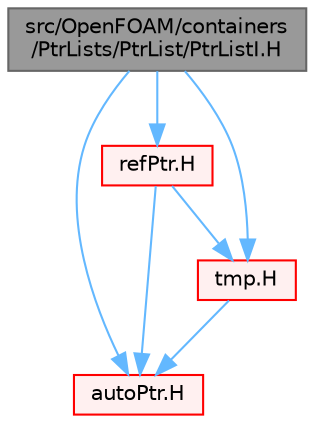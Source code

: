 digraph "src/OpenFOAM/containers/PtrLists/PtrList/PtrListI.H"
{
 // LATEX_PDF_SIZE
  bgcolor="transparent";
  edge [fontname=Helvetica,fontsize=10,labelfontname=Helvetica,labelfontsize=10];
  node [fontname=Helvetica,fontsize=10,shape=box,height=0.2,width=0.4];
  Node1 [id="Node000001",label="src/OpenFOAM/containers\l/PtrLists/PtrList/PtrListI.H",height=0.2,width=0.4,color="gray40", fillcolor="grey60", style="filled", fontcolor="black",tooltip=" "];
  Node1 -> Node2 [id="edge1_Node000001_Node000002",color="steelblue1",style="solid",tooltip=" "];
  Node2 [id="Node000002",label="autoPtr.H",height=0.2,width=0.4,color="red", fillcolor="#FFF0F0", style="filled",URL="$autoPtr_8H.html",tooltip=" "];
  Node1 -> Node72 [id="edge2_Node000001_Node000072",color="steelblue1",style="solid",tooltip=" "];
  Node72 [id="Node000072",label="refPtr.H",height=0.2,width=0.4,color="red", fillcolor="#FFF0F0", style="filled",URL="$refPtr_8H.html",tooltip=" "];
  Node72 -> Node2 [id="edge3_Node000072_Node000002",color="steelblue1",style="solid",tooltip=" "];
  Node72 -> Node73 [id="edge4_Node000072_Node000073",color="steelblue1",style="solid",tooltip=" "];
  Node73 [id="Node000073",label="tmp.H",height=0.2,width=0.4,color="red", fillcolor="#FFF0F0", style="filled",URL="$tmp_8H.html",tooltip=" "];
  Node73 -> Node2 [id="edge5_Node000073_Node000002",color="steelblue1",style="solid",tooltip=" "];
  Node1 -> Node73 [id="edge6_Node000001_Node000073",color="steelblue1",style="solid",tooltip=" "];
}
